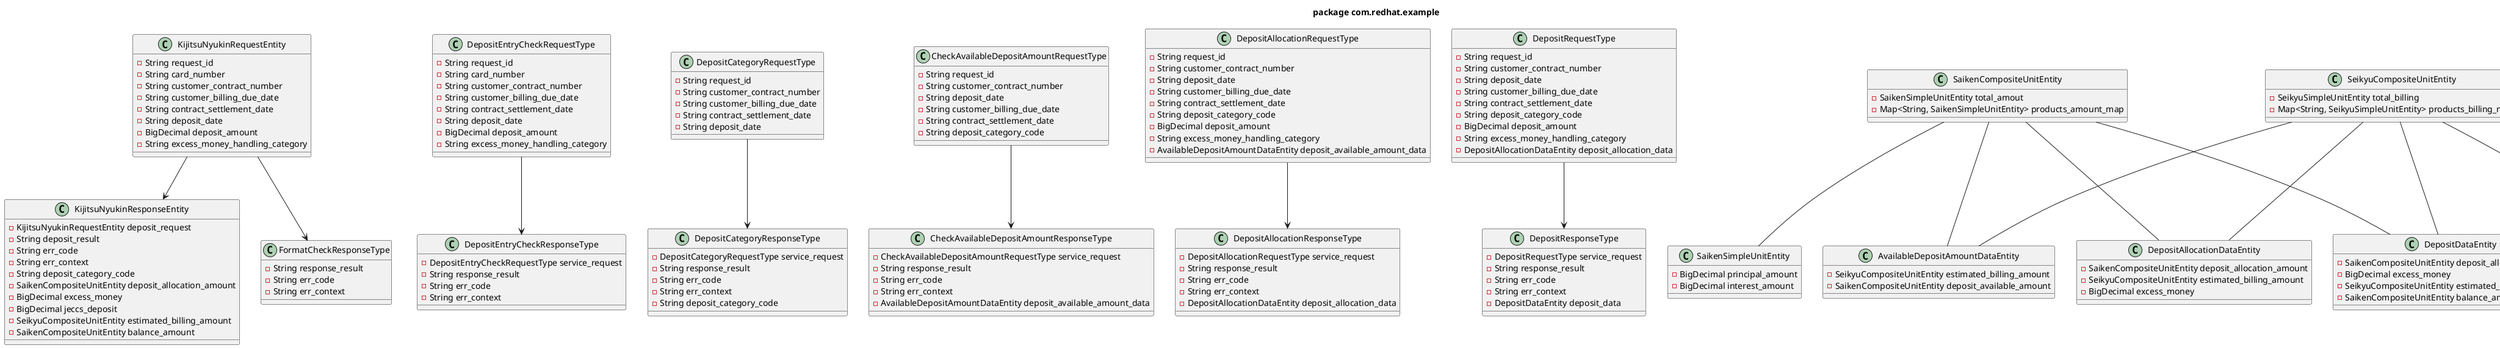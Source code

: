 @startuml Class Diagram
title
package com.redhat.example
end title
class KijitsuNyukinRequestEntity {
    - String request_id
    - String card_number
    - String customer_contract_number
    - String customer_billing_due_date
    - String contract_settlement_date
    - String deposit_date
    - BigDecimal deposit_amount
    - String excess_money_handling_category
}
class KijitsuNyukinResponseEntity {
    - KijitsuNyukinRequestEntity deposit_request
    - String deposit_result
    - String err_code
    - String err_context
    - String deposit_category_code
    - SaikenCompositeUnitEntity deposit_allocation_amount
    - BigDecimal excess_money
    - BigDecimal jeccs_deposit
    - SeikyuCompositeUnitEntity estimated_billing_amount
    - SaikenCompositeUnitEntity balance_amount
}
KijitsuNyukinRequestEntity --> KijitsuNyukinResponseEntity

class FormatCheckResponseType {
    - String response_result
    - String err_code
    - String err_context
}
KijitsuNyukinRequestEntity --> FormatCheckResponseType

class DepositEntryCheckRequestType {
    - String request_id
    - String card_number
    - String customer_contract_number
    - String customer_billing_due_date
    - String contract_settlement_date
    - String deposit_date
    - BigDecimal deposit_amount
    - String excess_money_handling_category
}
class DepositEntryCheckResponseType {
    - DepositEntryCheckRequestType service_request
    - String response_result
    - String err_code
    - String err_context
}
DepositEntryCheckRequestType --> DepositEntryCheckResponseType

class DepositCategoryRequestType {
    - String request_id
    - String customer_contract_number
    - String customer_billing_due_date
    - String contract_settlement_date
    - String deposit_date
}
class DepositCategoryResponseType {
    - DepositCategoryRequestType service_request
    - String response_result
    - String err_code
    - String err_context
    - String deposit_category_code
}
DepositCategoryRequestType --> DepositCategoryResponseType

class CheckAvailableDepositAmountRequestType {
    - String request_id
    - String customer_contract_number
    - String deposit_date
    - String customer_billing_due_date
    - String contract_settlement_date
    - String deposit_category_code
}
class CheckAvailableDepositAmountResponseType {
    - CheckAvailableDepositAmountRequestType service_request
    - String response_result
    - String err_code
    - String err_context
    - AvailableDepositAmountDataEntity deposit_available_amount_data
}
CheckAvailableDepositAmountRequestType --> CheckAvailableDepositAmountResponseType

class DepositAllocationRequestType {
    - String request_id
    - String customer_contract_number
    - String deposit_date
    - String customer_billing_due_date
    - String contract_settlement_date
    - String deposit_category_code
    - BigDecimal deposit_amount
    - String excess_money_handling_category
    - AvailableDepositAmountDataEntity deposit_available_amount_data
}
class DepositAllocationResponseType {
    - DepositAllocationRequestType service_request
    - String response_result
    - String err_code
    - String err_context
    - DepositAllocationDataEntity deposit_allocation_data
}
DepositAllocationRequestType --> DepositAllocationResponseType

class DepositRequestType {
    - String request_id
    - String customer_contract_number
    - String deposit_date
    - String customer_billing_due_date
    - String contract_settlement_date
    - String deposit_category_code
    - BigDecimal deposit_amount
    - String excess_money_handling_category
    - DepositAllocationDataEntity deposit_allocation_data
}
class DepositResponseType {
    - DepositRequestType service_request
    - String response_result
    - String err_code
    - String err_context
    - DepositDataEntity deposit_data
}
DepositRequestType --> DepositResponseType

class AvailableDepositAmountDataEntity {
    - SeikyuCompositeUnitEntity estimated_billing_amount
    - SaikenCompositeUnitEntity deposit_available_amount
}

class DepositAllocationDataEntity {
    - SaikenCompositeUnitEntity deposit_allocation_amount
    - SeikyuCompositeUnitEntity estimated_billing_amount
    - BigDecimal excess_money
}

class DepositDataEntity {
    - SaikenCompositeUnitEntity deposit_allocation_amount
    - BigDecimal excess_money
    - SeikyuCompositeUnitEntity estimated_billing_amount
    - SaikenCompositeUnitEntity balance_amount
}

class SeikyuCompositeUnitEntity {
    - SeikyuSimpleUnitEntity total_billing
    - Map<String, SeikyuSimpleUnitEntity> products_billing_map
}
class SeikyuSimpleUnitEntity {
    - BigDecimal billing_principal_amount
    - BigDecimal billing_interest_amount
    - BigDecimal deposit_principal_amount
    - BigDecimal deposit_interest_amount
}
SeikyuCompositeUnitEntity -- SeikyuSimpleUnitEntity
SeikyuCompositeUnitEntity -- AvailableDepositAmountDataEntity
SeikyuCompositeUnitEntity -- DepositAllocationDataEntity
SeikyuCompositeUnitEntity -- DepositDataEntity

class SaikenCompositeUnitEntity {
    - SaikenSimpleUnitEntity total_amout
    - Map<String, SaikenSimpleUnitEntity> products_amount_map
}
class SaikenSimpleUnitEntity {
    - BigDecimal principal_amount
    - BigDecimal interest_amount
}
SaikenCompositeUnitEntity -- SaikenSimpleUnitEntity
SaikenCompositeUnitEntity -- AvailableDepositAmountDataEntity
SaikenCompositeUnitEntity -- DepositAllocationDataEntity
SaikenCompositeUnitEntity -- DepositDataEntity
@enduml